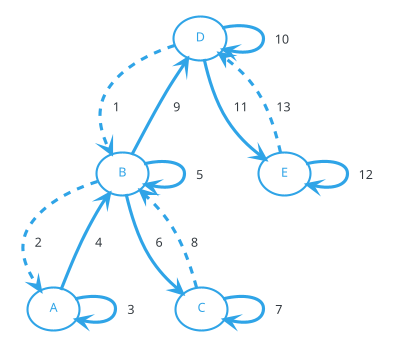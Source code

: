 @startuml
top to bottom direction
!theme cerulean-outline
(D) ..> (B): 1
(B) ..> (A): 2
(A) --> (A): 3
(A) --> (B): 4
(B) --> (B): 5
(B) --> (C): 6
(C) --> (C): 7
(C) ..> (B): 8
(B) --> (D): 9
(D) --> (D): 10
(D) --> (E): 11
(E) --> (E): 12
(E) ..> (D): 13
@enduml

